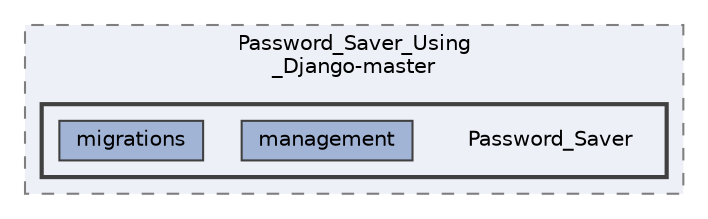 digraph "C:/Users/LukeMabie/documents/Development/Password_Saver_Using_Django-master/Password_Saver"
{
 // LATEX_PDF_SIZE
  bgcolor="transparent";
  edge [fontname=Helvetica,fontsize=10,labelfontname=Helvetica,labelfontsize=10];
  node [fontname=Helvetica,fontsize=10,shape=box,height=0.2,width=0.4];
  compound=true
  subgraph clusterdir_ff4764ec7dfbe88649969698f113c0b1 {
    graph [ bgcolor="#edf0f7", pencolor="grey50", label="Password_Saver_Using\l_Django-master", fontname=Helvetica,fontsize=10 style="filled,dashed", URL="dir_ff4764ec7dfbe88649969698f113c0b1.html",tooltip=""]
  subgraph clusterdir_2aefc3a2467fafdaa190b88ac74c76be {
    graph [ bgcolor="#edf0f7", pencolor="grey25", label="", fontname=Helvetica,fontsize=10 style="filled,bold", URL="dir_2aefc3a2467fafdaa190b88ac74c76be.html",tooltip=""]
    dir_2aefc3a2467fafdaa190b88ac74c76be [shape=plaintext, label="Password_Saver"];
  dir_ca33ef078e5ad0c3e930a67087b89355 [label="management", fillcolor="#a2b4d6", color="grey25", style="filled", URL="dir_ca33ef078e5ad0c3e930a67087b89355.html",tooltip=""];
  dir_49dc155fe418a49a057f01176641e1d1 [label="migrations", fillcolor="#a2b4d6", color="grey25", style="filled", URL="dir_49dc155fe418a49a057f01176641e1d1.html",tooltip=""];
  }
  }
}

